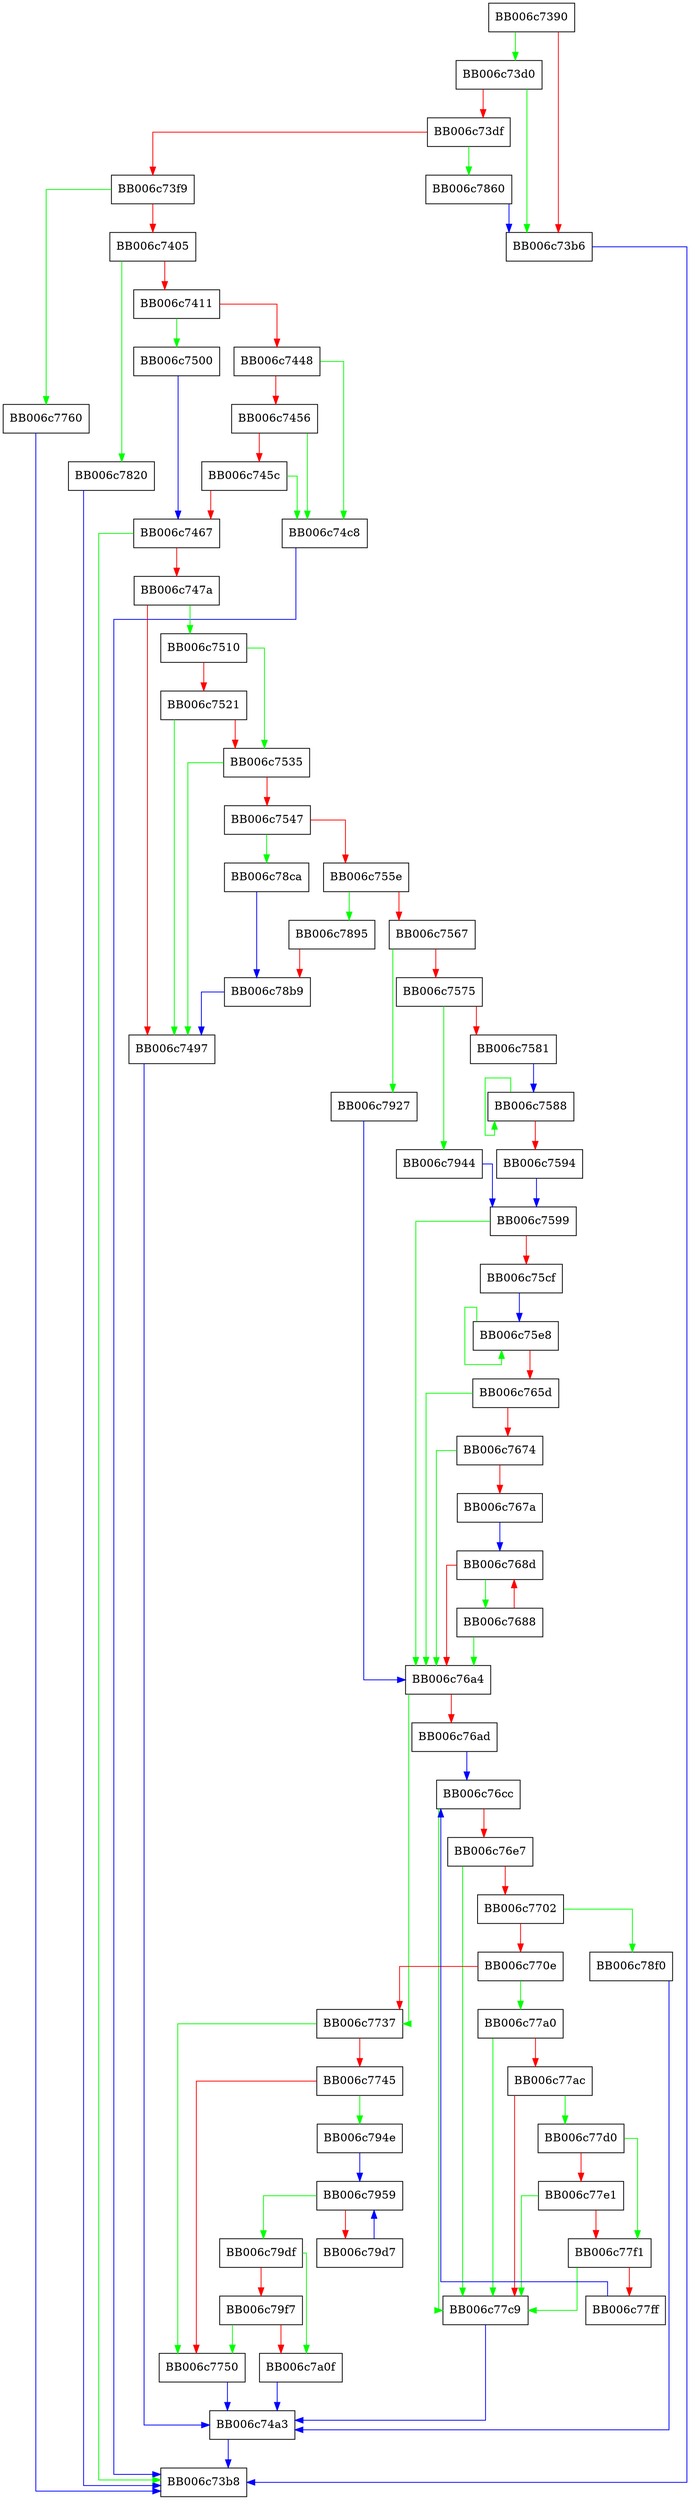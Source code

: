 digraph krb5kdf_derive {
  node [shape="box"];
  graph [splines=ortho];
  BB006c7390 -> BB006c73d0 [color="green"];
  BB006c7390 -> BB006c73b6 [color="red"];
  BB006c73b6 -> BB006c73b8 [color="blue"];
  BB006c73d0 -> BB006c73b6 [color="green"];
  BB006c73d0 -> BB006c73df [color="red"];
  BB006c73df -> BB006c7860 [color="green"];
  BB006c73df -> BB006c73f9 [color="red"];
  BB006c73f9 -> BB006c7760 [color="green"];
  BB006c73f9 -> BB006c7405 [color="red"];
  BB006c7405 -> BB006c7820 [color="green"];
  BB006c7405 -> BB006c7411 [color="red"];
  BB006c7411 -> BB006c7500 [color="green"];
  BB006c7411 -> BB006c7448 [color="red"];
  BB006c7448 -> BB006c74c8 [color="green"];
  BB006c7448 -> BB006c7456 [color="red"];
  BB006c7456 -> BB006c74c8 [color="green"];
  BB006c7456 -> BB006c745c [color="red"];
  BB006c745c -> BB006c74c8 [color="green"];
  BB006c745c -> BB006c7467 [color="red"];
  BB006c7467 -> BB006c73b8 [color="green"];
  BB006c7467 -> BB006c747a [color="red"];
  BB006c747a -> BB006c7510 [color="green"];
  BB006c747a -> BB006c7497 [color="red"];
  BB006c7497 -> BB006c74a3 [color="blue"];
  BB006c74a3 -> BB006c73b8 [color="blue"];
  BB006c74c8 -> BB006c73b8 [color="blue"];
  BB006c7500 -> BB006c7467 [color="blue"];
  BB006c7510 -> BB006c7535 [color="green"];
  BB006c7510 -> BB006c7521 [color="red"];
  BB006c7521 -> BB006c7497 [color="green"];
  BB006c7521 -> BB006c7535 [color="red"];
  BB006c7535 -> BB006c7497 [color="green"];
  BB006c7535 -> BB006c7547 [color="red"];
  BB006c7547 -> BB006c78ca [color="green"];
  BB006c7547 -> BB006c755e [color="red"];
  BB006c755e -> BB006c7895 [color="green"];
  BB006c755e -> BB006c7567 [color="red"];
  BB006c7567 -> BB006c7927 [color="green"];
  BB006c7567 -> BB006c7575 [color="red"];
  BB006c7575 -> BB006c7944 [color="green"];
  BB006c7575 -> BB006c7581 [color="red"];
  BB006c7581 -> BB006c7588 [color="blue"];
  BB006c7588 -> BB006c7588 [color="green"];
  BB006c7588 -> BB006c7594 [color="red"];
  BB006c7594 -> BB006c7599 [color="blue"];
  BB006c7599 -> BB006c76a4 [color="green"];
  BB006c7599 -> BB006c75cf [color="red"];
  BB006c75cf -> BB006c75e8 [color="blue"];
  BB006c75e8 -> BB006c75e8 [color="green"];
  BB006c75e8 -> BB006c765d [color="red"];
  BB006c765d -> BB006c76a4 [color="green"];
  BB006c765d -> BB006c7674 [color="red"];
  BB006c7674 -> BB006c76a4 [color="green"];
  BB006c7674 -> BB006c767a [color="red"];
  BB006c767a -> BB006c768d [color="blue"];
  BB006c7688 -> BB006c76a4 [color="green"];
  BB006c7688 -> BB006c768d [color="red"];
  BB006c768d -> BB006c7688 [color="green"];
  BB006c768d -> BB006c76a4 [color="red"];
  BB006c76a4 -> BB006c7737 [color="green"];
  BB006c76a4 -> BB006c76ad [color="red"];
  BB006c76ad -> BB006c76cc [color="blue"];
  BB006c76cc -> BB006c77c9 [color="green"];
  BB006c76cc -> BB006c76e7 [color="red"];
  BB006c76e7 -> BB006c77c9 [color="green"];
  BB006c76e7 -> BB006c7702 [color="red"];
  BB006c7702 -> BB006c78f0 [color="green"];
  BB006c7702 -> BB006c770e [color="red"];
  BB006c770e -> BB006c77a0 [color="green"];
  BB006c770e -> BB006c7737 [color="red"];
  BB006c7737 -> BB006c7750 [color="green"];
  BB006c7737 -> BB006c7745 [color="red"];
  BB006c7745 -> BB006c794e [color="green"];
  BB006c7745 -> BB006c7750 [color="red"];
  BB006c7750 -> BB006c74a3 [color="blue"];
  BB006c7760 -> BB006c73b8 [color="blue"];
  BB006c77a0 -> BB006c77c9 [color="green"];
  BB006c77a0 -> BB006c77ac [color="red"];
  BB006c77ac -> BB006c77d0 [color="green"];
  BB006c77ac -> BB006c77c9 [color="red"];
  BB006c77c9 -> BB006c74a3 [color="blue"];
  BB006c77d0 -> BB006c77f1 [color="green"];
  BB006c77d0 -> BB006c77e1 [color="red"];
  BB006c77e1 -> BB006c77c9 [color="green"];
  BB006c77e1 -> BB006c77f1 [color="red"];
  BB006c77f1 -> BB006c77c9 [color="green"];
  BB006c77f1 -> BB006c77ff [color="red"];
  BB006c77ff -> BB006c76cc [color="blue"];
  BB006c7820 -> BB006c73b8 [color="blue"];
  BB006c7860 -> BB006c73b6 [color="blue"];
  BB006c7895 -> BB006c78b9 [color="red"];
  BB006c78b9 -> BB006c7497 [color="blue"];
  BB006c78ca -> BB006c78b9 [color="blue"];
  BB006c78f0 -> BB006c74a3 [color="blue"];
  BB006c7927 -> BB006c76a4 [color="blue"];
  BB006c7944 -> BB006c7599 [color="blue"];
  BB006c794e -> BB006c7959 [color="blue"];
  BB006c7959 -> BB006c79df [color="green"];
  BB006c7959 -> BB006c79d7 [color="red"];
  BB006c79d7 -> BB006c7959 [color="blue"];
  BB006c79df -> BB006c7a0f [color="green"];
  BB006c79df -> BB006c79f7 [color="red"];
  BB006c79f7 -> BB006c7750 [color="green"];
  BB006c79f7 -> BB006c7a0f [color="red"];
  BB006c7a0f -> BB006c74a3 [color="blue"];
}